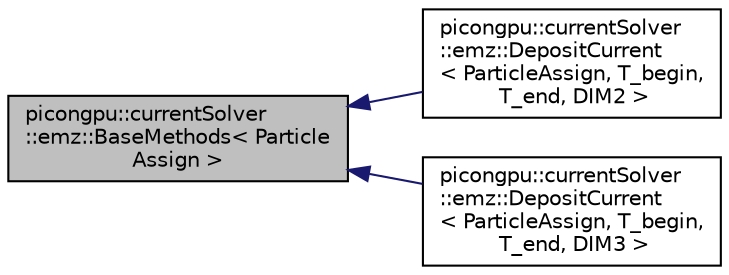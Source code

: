 digraph "picongpu::currentSolver::emz::BaseMethods&lt; ParticleAssign &gt;"
{
 // LATEX_PDF_SIZE
  edge [fontname="Helvetica",fontsize="10",labelfontname="Helvetica",labelfontsize="10"];
  node [fontname="Helvetica",fontsize="10",shape=record];
  rankdir="LR";
  Node1 [label="picongpu::currentSolver\l::emz::BaseMethods\< Particle\lAssign \>",height=0.2,width=0.4,color="black", fillcolor="grey75", style="filled", fontcolor="black",tooltip=" "];
  Node1 -> Node2 [dir="back",color="midnightblue",fontsize="10",style="solid",fontname="Helvetica"];
  Node2 [label="picongpu::currentSolver\l::emz::DepositCurrent\l\< ParticleAssign, T_begin,\l T_end, DIM2 \>",height=0.2,width=0.4,color="black", fillcolor="white", style="filled",URL="$structpicongpu_1_1current_solver_1_1emz_1_1_deposit_current_3_01_particle_assign_00_01_t__begin_00_01_t__end_00_01_d_i_m2_01_4.html",tooltip=" "];
  Node1 -> Node3 [dir="back",color="midnightblue",fontsize="10",style="solid",fontname="Helvetica"];
  Node3 [label="picongpu::currentSolver\l::emz::DepositCurrent\l\< ParticleAssign, T_begin,\l T_end, DIM3 \>",height=0.2,width=0.4,color="black", fillcolor="white", style="filled",URL="$structpicongpu_1_1current_solver_1_1emz_1_1_deposit_current_3_01_particle_assign_00_01_t__begin_00_01_t__end_00_01_d_i_m3_01_4.html",tooltip=" "];
}
